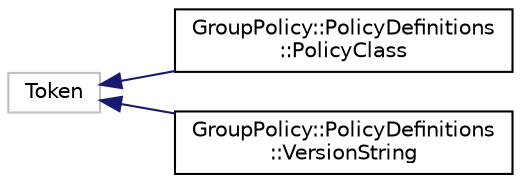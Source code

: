 digraph "Graphical Class Hierarchy"
{
 // LATEX_PDF_SIZE
  edge [fontname="Helvetica",fontsize="10",labelfontname="Helvetica",labelfontsize="10"];
  node [fontname="Helvetica",fontsize="10",shape=record];
  rankdir="LR";
  Node56 [label="Token",height=0.2,width=0.4,color="grey75", fillcolor="white", style="filled",tooltip=" "];
  Node56 -> Node0 [dir="back",color="midnightblue",fontsize="10",style="solid",fontname="Helvetica"];
  Node0 [label="GroupPolicy::PolicyDefinitions\l::PolicyClass",height=0.2,width=0.4,color="black", fillcolor="white", style="filled",URL="$class_group_policy_1_1_policy_definitions_1_1_policy_class.html",tooltip="Enumeration class corresponding to the PolicyClass schema type."];
  Node56 -> Node58 [dir="back",color="midnightblue",fontsize="10",style="solid",fontname="Helvetica"];
  Node58 [label="GroupPolicy::PolicyDefinitions\l::VersionString",height=0.2,width=0.4,color="black", fillcolor="white", style="filled",URL="$class_group_policy_1_1_policy_definitions_1_1_version_string.html",tooltip="Class corresponding to the versionString schema type."];
}

